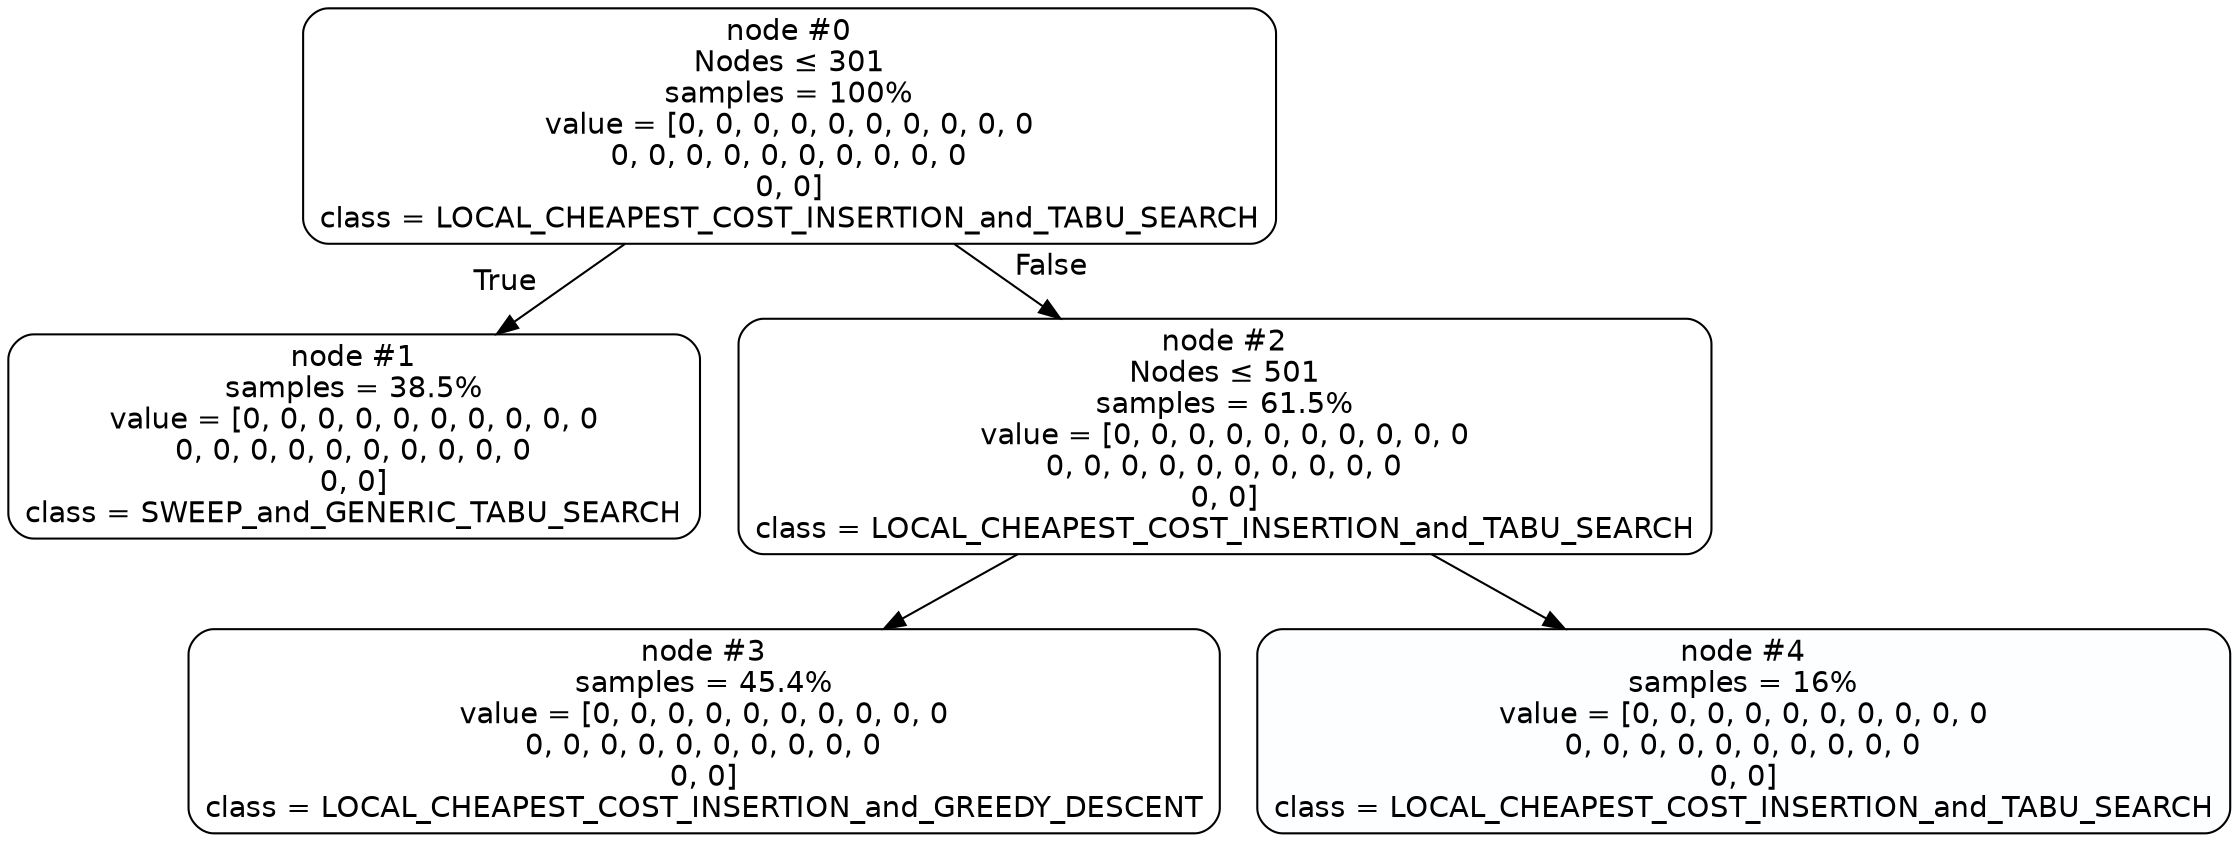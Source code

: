 digraph Tree {
node [shape=box, style="filled, rounded", color="black", fontname="helvetica"] ;
edge [fontname="helvetica"] ;
0 [label=<node &#35;0<br/>Nodes &le; 301<br/>samples = 100%<br/>value = [0, 0, 0, 0, 0, 0, 0, 0, 0, 0<br/>0, 0, 0, 0, 0, 0, 0, 0, 0, 0<br/>0, 0]<br/>class = LOCAL_CHEAPEST_COST_INSERTION_and_TABU_SEARCH>, fillcolor="#ffffff"] ;
1 [label=<node &#35;1<br/>samples = 38.5%<br/>value = [0, 0, 0, 0, 0, 0, 0, 0, 0, 0<br/>0, 0, 0, 0, 0, 0, 0, 0, 0, 0<br/>0, 0]<br/>class = SWEEP_and_GENERIC_TABU_SEARCH>, fillcolor="#ffffff"] ;
0 -> 1 [labeldistance=2.5, labelangle=45, headlabel="True"] ;
2 [label=<node &#35;2<br/>Nodes &le; 501<br/>samples = 61.5%<br/>value = [0, 0, 0, 0, 0, 0, 0, 0, 0, 0<br/>0, 0, 0, 0, 0, 0, 0, 0, 0, 0<br/>0, 0]<br/>class = LOCAL_CHEAPEST_COST_INSERTION_and_TABU_SEARCH>, fillcolor="#ffffff"] ;
0 -> 2 [labeldistance=2.5, labelangle=-45, headlabel="False"] ;
3 [label=<node &#35;3<br/>samples = 45.4%<br/>value = [0, 0, 0, 0, 0, 0, 0, 0, 0, 0<br/>0, 0, 0, 0, 0, 0, 0, 0, 0, 0<br/>0, 0]<br/>class = LOCAL_CHEAPEST_COST_INSERTION_and_GREEDY_DESCENT>, fillcolor="#ffffff"] ;
2 -> 3 ;
4 [label=<node &#35;4<br/>samples = 16%<br/>value = [0, 0, 0, 0, 0, 0, 0, 0, 0, 0<br/>0, 0, 0, 0, 0, 0, 0, 0, 0, 0<br/>0, 0]<br/>class = LOCAL_CHEAPEST_COST_INSERTION_and_TABU_SEARCH>, fillcolor="#fdfeff"] ;
2 -> 4 ;
}